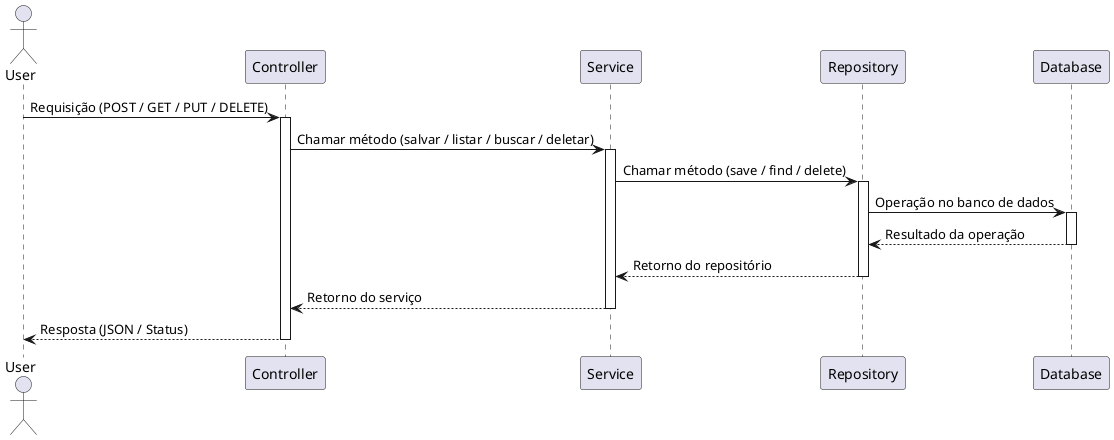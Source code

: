 ```plantuml
@startuml

actor User
participant "Controller" as C
participant "Service" as S
participant "Repository" as R
participant "Database" as DB

User -> C : Requisição (POST / GET / PUT / DELETE)
activate C
C -> S : Chamar método (salvar / listar / buscar / deletar)
activate S
S -> R : Chamar método (save / find / delete)
activate R
R -> DB : Operação no banco de dados
activate DB
DB --> R : Resultado da operação
deactivate DB
R --> S : Retorno do repositório
deactivate R
S --> C : Retorno do serviço
deactivate S
C --> User : Resposta (JSON / Status)
deactivate C

@enduml
```

